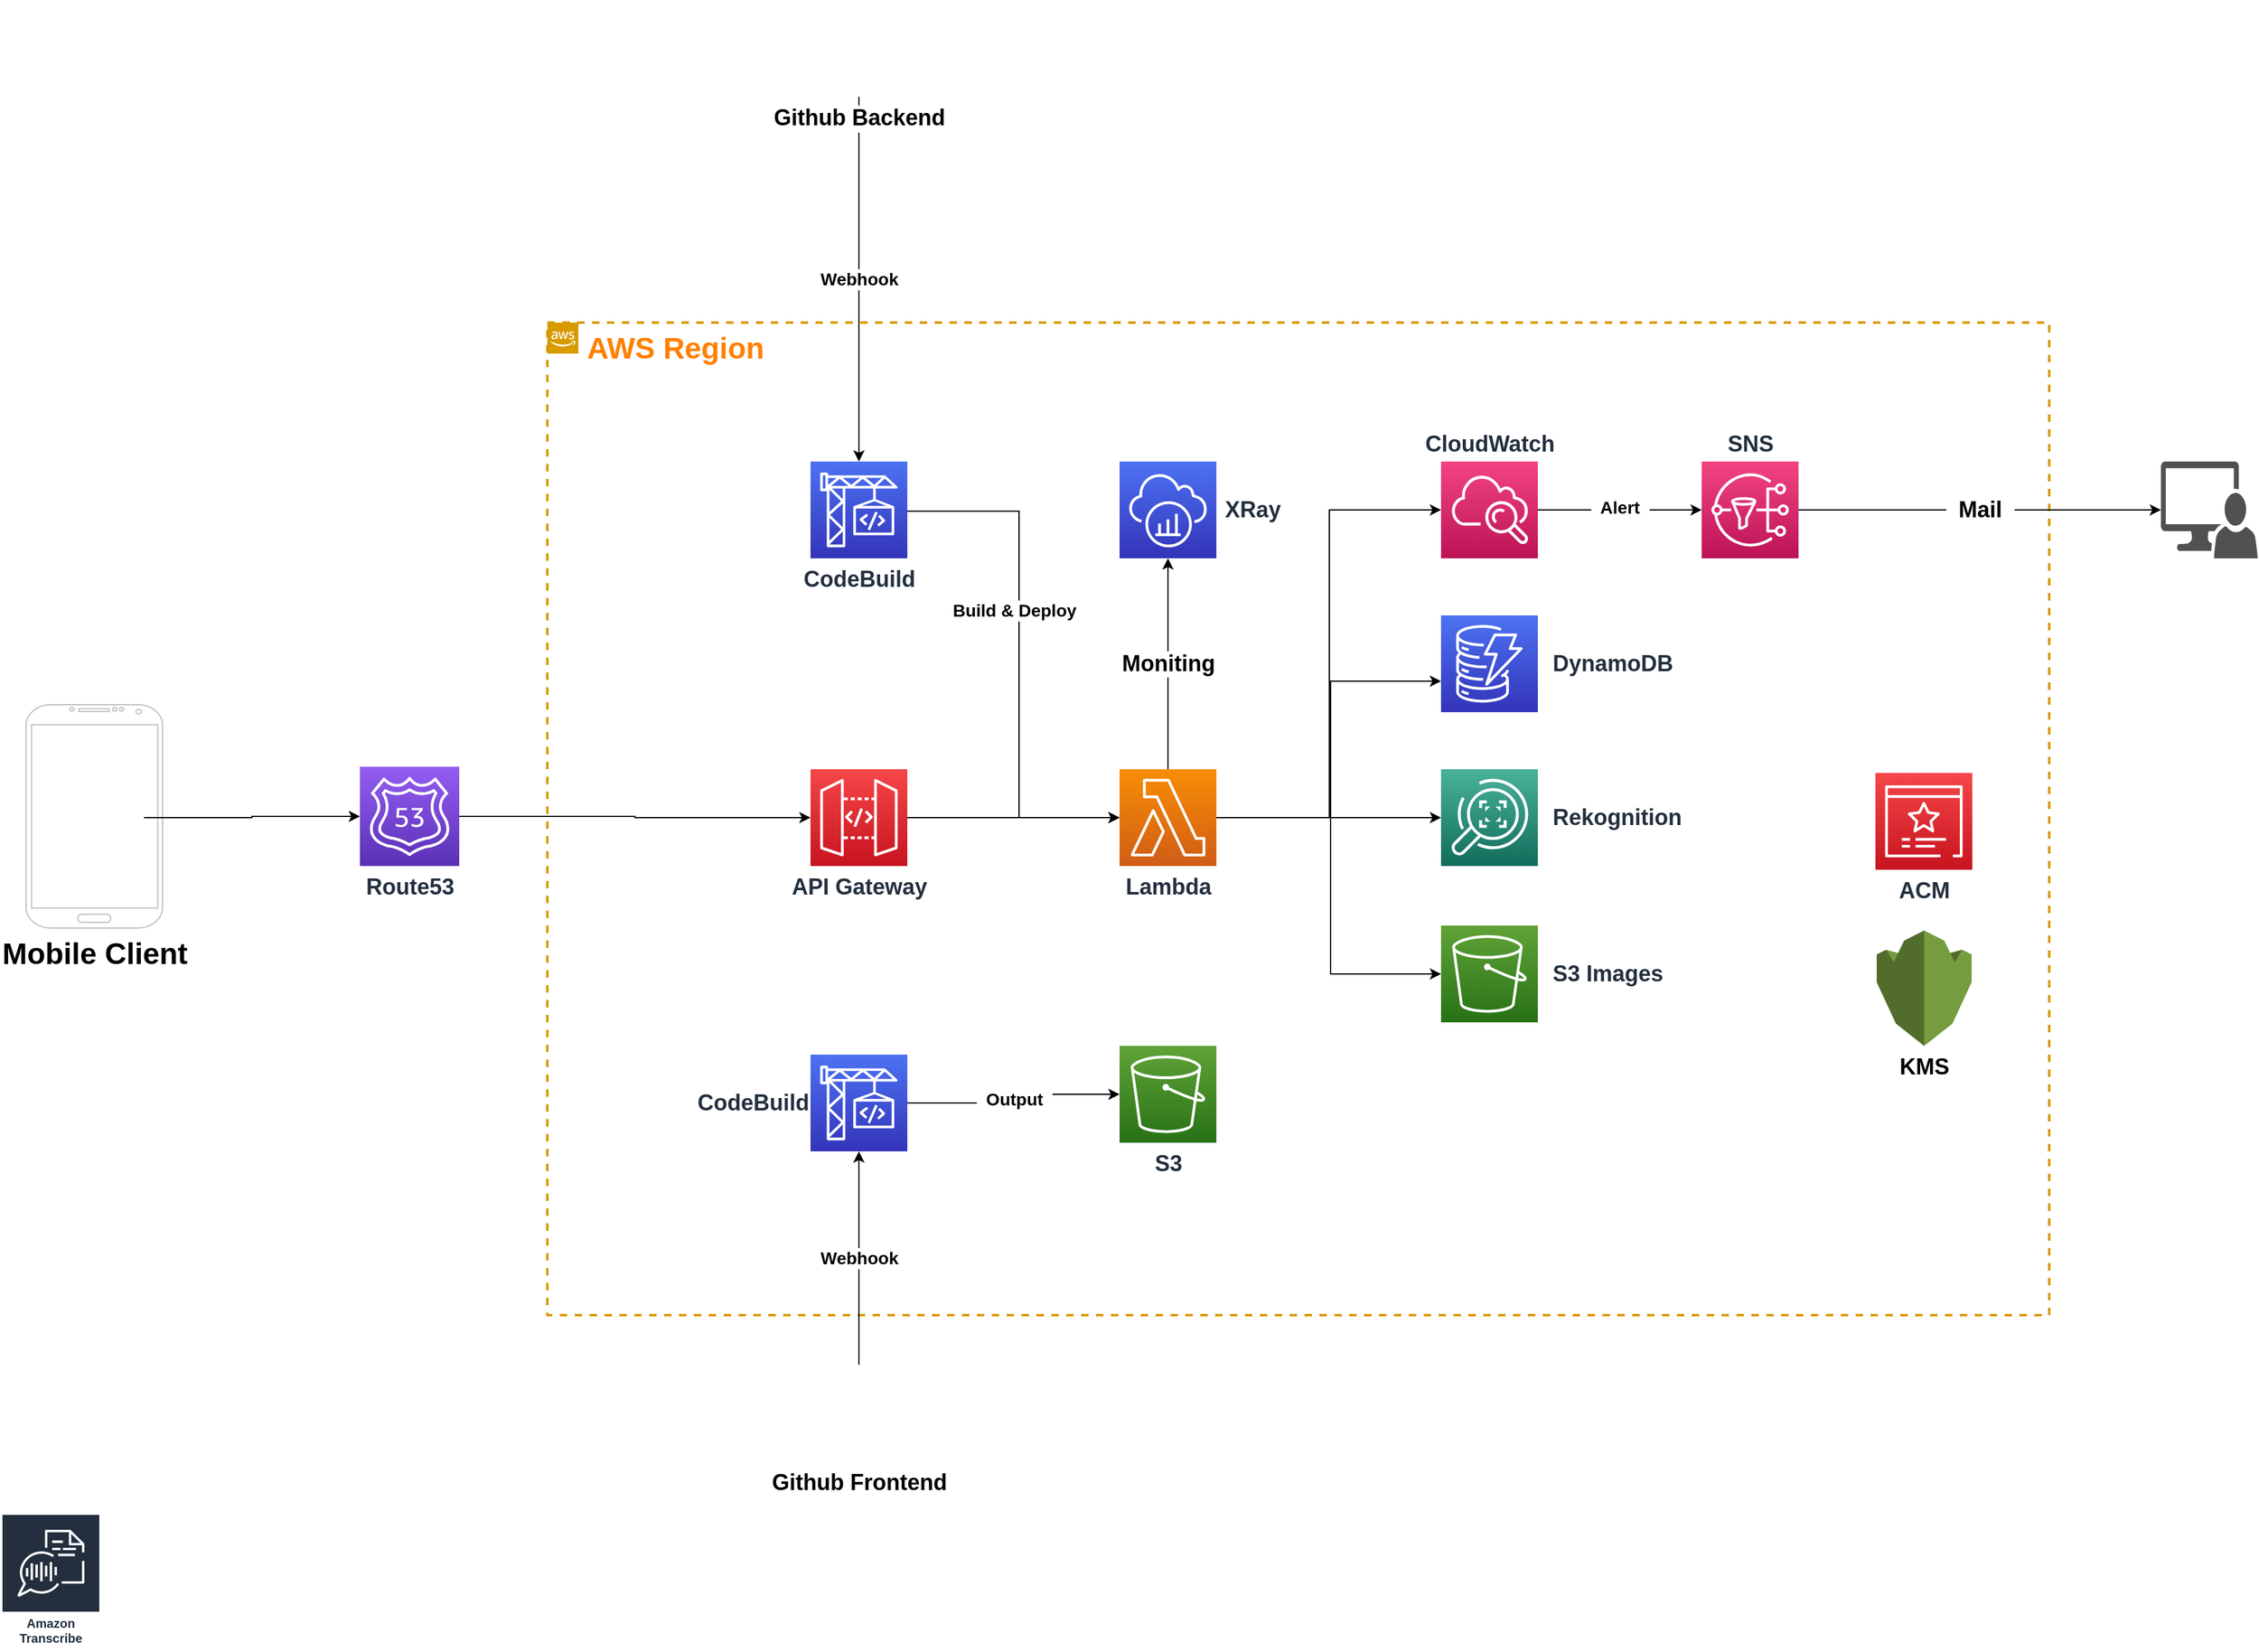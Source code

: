 <mxfile version="10.6.7" type="github"><diagram id="yBCVbLeDBcHkcQcWKIl3" name="Page-1"><mxGraphModel dx="3395" dy="2105" grid="1" gridSize="10" guides="1" tooltips="1" connect="1" arrows="1" fold="1" page="1" pageScale="1" pageWidth="1169" pageHeight="827" math="0" shadow="0"><root><mxCell id="0"/><mxCell id="1" parent="0"/><mxCell id="USmtRrXZU5JbKcmGLlPA-41" value="AWS Region" style="points=[[0,0],[0.25,0],[0.5,0],[0.75,0],[1,0],[1,0.25],[1,0.5],[1,0.75],[1,1],[0.75,1],[0.5,1],[0.25,1],[0,1],[0,0.75],[0,0.5],[0,0.25]];outlineConnect=0;html=1;whiteSpace=wrap;fontSize=24;fontStyle=1;shape=mxgraph.aws4.group;grIcon=mxgraph.aws4.group_aws_cloud_alt;strokeColor=#d79b00;fillColor=none;verticalAlign=top;align=left;spacingLeft=30;dashed=1;strokeWidth=2;fontColor=#FF8000;" vertex="1" parent="1"><mxGeometry x="110" y="-140" width="1210" height="800" as="geometry"/></mxCell><mxCell id="USmtRrXZU5JbKcmGLlPA-13" style="edgeStyle=orthogonalEdgeStyle;rounded=0;orthogonalLoop=1;jettySize=auto;html=1;" edge="1" parent="1" source="7p0B--uIeTFown_UXy9T-3" target="7p0B--uIeTFown_UXy9T-5"><mxGeometry relative="1" as="geometry"><Array as="points"><mxPoint x="741" y="259"/><mxPoint x="741" y="149"/></Array></mxGeometry></mxCell><mxCell id="USmtRrXZU5JbKcmGLlPA-15" value="Moniting" style="edgeStyle=orthogonalEdgeStyle;rounded=0;orthogonalLoop=1;jettySize=auto;html=1;fontStyle=1;fontSize=18;" edge="1" parent="1" source="7p0B--uIeTFown_UXy9T-3" target="USmtRrXZU5JbKcmGLlPA-14"><mxGeometry relative="1" as="geometry"/></mxCell><mxCell id="USmtRrXZU5JbKcmGLlPA-43" style="edgeStyle=orthogonalEdgeStyle;rounded=0;orthogonalLoop=1;jettySize=auto;html=1;fontSize=14;" edge="1" parent="1" source="7p0B--uIeTFown_UXy9T-3" target="USmtRrXZU5JbKcmGLlPA-42"><mxGeometry relative="1" as="geometry"><Array as="points"><mxPoint x="740" y="259"/><mxPoint x="740" y="11"/></Array></mxGeometry></mxCell><mxCell id="USmtRrXZU5JbKcmGLlPA-66" style="edgeStyle=orthogonalEdgeStyle;rounded=0;orthogonalLoop=1;jettySize=auto;html=1;fontSize=18;fontColor=#000000;" edge="1" parent="1" source="7p0B--uIeTFown_UXy9T-3" target="USmtRrXZU5JbKcmGLlPA-59"><mxGeometry relative="1" as="geometry"/></mxCell><mxCell id="USmtRrXZU5JbKcmGLlPA-67" style="edgeStyle=orthogonalEdgeStyle;rounded=0;orthogonalLoop=1;jettySize=auto;html=1;fontSize=18;fontColor=#000000;" edge="1" parent="1" source="7p0B--uIeTFown_UXy9T-3" target="USmtRrXZU5JbKcmGLlPA-60"><mxGeometry relative="1" as="geometry"><Array as="points"><mxPoint x="741" y="259"/><mxPoint x="741" y="385"/></Array></mxGeometry></mxCell><mxCell id="7p0B--uIeTFown_UXy9T-3" value="Lambda&lt;br style=&quot;font-size: 18px;&quot;&gt;" style="outlineConnect=0;fontColor=#232F3E;gradientColor=#F78E04;gradientDirection=north;fillColor=#D05C17;strokeColor=#ffffff;dashed=0;verticalLabelPosition=bottom;verticalAlign=top;align=center;html=1;fontSize=18;fontStyle=1;aspect=fixed;shape=mxgraph.aws4.resourceIcon;resIcon=mxgraph.aws4.lambda;" vertex="1" parent="1"><mxGeometry x="571" y="220" width="78" height="78" as="geometry"/></mxCell><mxCell id="USmtRrXZU5JbKcmGLlPA-12" style="edgeStyle=orthogonalEdgeStyle;rounded=0;orthogonalLoop=1;jettySize=auto;html=1;" edge="1" parent="1" source="7p0B--uIeTFown_UXy9T-4" target="7p0B--uIeTFown_UXy9T-3"><mxGeometry relative="1" as="geometry"/></mxCell><mxCell id="7p0B--uIeTFown_UXy9T-4" value="API Gateway&lt;br style=&quot;font-size: 18px;&quot;&gt;" style="outlineConnect=0;fontColor=#232F3E;gradientColor=#F54749;gradientDirection=north;fillColor=#C7131F;strokeColor=#ffffff;dashed=0;verticalLabelPosition=bottom;verticalAlign=top;align=center;html=1;fontSize=18;fontStyle=1;aspect=fixed;shape=mxgraph.aws4.resourceIcon;resIcon=mxgraph.aws4.api_gateway;" vertex="1" parent="1"><mxGeometry x="322" y="220" width="78" height="78" as="geometry"/></mxCell><mxCell id="7p0B--uIeTFown_UXy9T-5" value="&amp;nbsp; DynamoDB" style="outlineConnect=0;fontColor=#232F3E;gradientColor=#4D72F3;gradientDirection=north;fillColor=#3334B9;strokeColor=#ffffff;dashed=0;verticalLabelPosition=middle;verticalAlign=middle;align=left;html=1;fontSize=18;fontStyle=1;aspect=fixed;shape=mxgraph.aws4.resourceIcon;resIcon=mxgraph.aws4.dynamodb;labelPosition=right;" vertex="1" parent="1"><mxGeometry x="830" y="96" width="78" height="78" as="geometry"/></mxCell><mxCell id="USmtRrXZU5JbKcmGLlPA-29" value="&amp;nbsp; Webhook&amp;nbsp;&amp;nbsp;" style="edgeStyle=orthogonalEdgeStyle;rounded=0;orthogonalLoop=1;jettySize=auto;html=1;fontSize=14;fontStyle=1" edge="1" parent="1" source="USmtRrXZU5JbKcmGLlPA-2" target="USmtRrXZU5JbKcmGLlPA-3"><mxGeometry relative="1" as="geometry"/></mxCell><mxCell id="USmtRrXZU5JbKcmGLlPA-2" value="Github Backend" style="shape=image;html=1;verticalAlign=top;verticalLabelPosition=bottom;labelBackgroundColor=#ffffff;imageAspect=0;aspect=fixed;image=https://cdn0.iconfinder.com/data/icons/octicons/1024/mark-github-128.png;fontStyle=1;fontSize=18;" vertex="1" parent="1"><mxGeometry x="322" y="-400" width="78" height="78" as="geometry"/></mxCell><mxCell id="USmtRrXZU5JbKcmGLlPA-27" style="edgeStyle=orthogonalEdgeStyle;rounded=0;orthogonalLoop=1;jettySize=auto;html=1;fontSize=14;fontStyle=1" edge="1" parent="1" source="USmtRrXZU5JbKcmGLlPA-3" target="7p0B--uIeTFown_UXy9T-3"><mxGeometry relative="1" as="geometry"><Array as="points"><mxPoint x="490" y="12"/><mxPoint x="490" y="259"/></Array></mxGeometry></mxCell><mxCell id="USmtRrXZU5JbKcmGLlPA-28" value="&lt;b&gt;Build &amp;amp; Deploy&lt;/b&gt;" style="text;html=1;resizable=0;points=[];align=center;verticalAlign=middle;labelBackgroundColor=#ffffff;fontSize=14;" vertex="1" connectable="0" parent="USmtRrXZU5JbKcmGLlPA-27"><mxGeometry x="-0.189" y="-4" relative="1" as="geometry"><mxPoint as="offset"/></mxGeometry></mxCell><mxCell id="USmtRrXZU5JbKcmGLlPA-3" value="CodeBuild" style="outlineConnect=0;fontColor=#232F3E;gradientColor=#4D72F3;gradientDirection=north;fillColor=#3334B9;strokeColor=#ffffff;dashed=0;verticalLabelPosition=bottom;verticalAlign=top;align=center;html=1;fontSize=18;fontStyle=1;aspect=fixed;shape=mxgraph.aws4.resourceIcon;resIcon=mxgraph.aws4.codebuild;" vertex="1" parent="1"><mxGeometry x="322.0" y="-28" width="78" height="78" as="geometry"/></mxCell><mxCell id="USmtRrXZU5JbKcmGLlPA-11" style="edgeStyle=orthogonalEdgeStyle;rounded=0;orthogonalLoop=1;jettySize=auto;html=1;" edge="1" parent="1" source="USmtRrXZU5JbKcmGLlPA-8" target="7p0B--uIeTFown_UXy9T-4"><mxGeometry relative="1" as="geometry"/></mxCell><mxCell id="USmtRrXZU5JbKcmGLlPA-8" value="Route53" style="outlineConnect=0;fontColor=#232F3E;gradientColor=#945DF2;gradientDirection=north;fillColor=#5A30B5;strokeColor=#ffffff;dashed=0;verticalLabelPosition=bottom;verticalAlign=top;align=center;html=1;fontSize=18;fontStyle=1;aspect=fixed;shape=mxgraph.aws4.resourceIcon;resIcon=mxgraph.aws4.route_53;" vertex="1" parent="1"><mxGeometry x="-41" y="218" width="80" height="80" as="geometry"/></mxCell><mxCell id="USmtRrXZU5JbKcmGLlPA-9" value="" style="group;fontStyle=1;fontSize=24;" vertex="1" connectable="0" parent="1"><mxGeometry x="-310" y="168" width="110" height="180" as="geometry"/></mxCell><mxCell id="USmtRrXZU5JbKcmGLlPA-7" value="" style="group" vertex="1" connectable="0" parent="USmtRrXZU5JbKcmGLlPA-9"><mxGeometry width="110" height="180" as="geometry"/></mxCell><mxCell id="USmtRrXZU5JbKcmGLlPA-6" value="" style="group" vertex="1" connectable="0" parent="USmtRrXZU5JbKcmGLlPA-7"><mxGeometry width="110" height="180" as="geometry"/></mxCell><mxCell id="USmtRrXZU5JbKcmGLlPA-5" value="&lt;b&gt;&lt;font style=&quot;font-size: 24px&quot;&gt;Mobile Client&lt;/font&gt;&lt;/b&gt;" style="verticalLabelPosition=bottom;verticalAlign=top;html=1;shadow=0;dashed=0;strokeWidth=1;shape=mxgraph.android.phone2;fillColor=#ffffff;strokeColor=#c0c0c0;" vertex="1" parent="USmtRrXZU5JbKcmGLlPA-6"><mxGeometry width="110" height="180.0" as="geometry"/></mxCell><mxCell id="USmtRrXZU5JbKcmGLlPA-4" value="" style="shape=image;html=1;verticalAlign=top;verticalLabelPosition=bottom;labelBackgroundColor=#ffffff;imageAspect=0;aspect=fixed;image=https://cdn2.iconfinder.com/data/icons/designer-skills/128/react-128.png" vertex="1" parent="USmtRrXZU5JbKcmGLlPA-7"><mxGeometry x="15" y="51" width="80" height="80" as="geometry"/></mxCell><mxCell id="USmtRrXZU5JbKcmGLlPA-14" value="&amp;nbsp;XRay" style="outlineConnect=0;fontColor=#232F3E;gradientColor=#4D72F3;gradientDirection=north;fillColor=#3334B9;strokeColor=#ffffff;dashed=0;verticalLabelPosition=middle;verticalAlign=middle;align=left;html=1;fontSize=18;fontStyle=1;aspect=fixed;shape=mxgraph.aws4.resourceIcon;resIcon=mxgraph.aws4.xray;labelPosition=right;" vertex="1" parent="1"><mxGeometry x="571" y="-28.0" width="78" height="78" as="geometry"/></mxCell><mxCell id="USmtRrXZU5JbKcmGLlPA-33" value="&amp;nbsp; Webhook&amp;nbsp;&amp;nbsp;" style="edgeStyle=orthogonalEdgeStyle;rounded=0;orthogonalLoop=1;jettySize=auto;html=1;fontSize=14;fontStyle=1" edge="1" parent="1" source="USmtRrXZU5JbKcmGLlPA-31" target="USmtRrXZU5JbKcmGLlPA-32"><mxGeometry relative="1" as="geometry"/></mxCell><mxCell id="USmtRrXZU5JbKcmGLlPA-31" value="Github Frontend" style="shape=image;html=1;verticalAlign=top;verticalLabelPosition=bottom;labelBackgroundColor=#ffffff;imageAspect=0;aspect=fixed;image=https://cdn0.iconfinder.com/data/icons/octicons/1024/mark-github-128.png;fontStyle=1;fontSize=18;" vertex="1" parent="1"><mxGeometry x="322" y="700" width="78" height="78" as="geometry"/></mxCell><mxCell id="USmtRrXZU5JbKcmGLlPA-35" value="&amp;nbsp; Output&amp;nbsp;&amp;nbsp;" style="edgeStyle=orthogonalEdgeStyle;rounded=0;orthogonalLoop=1;jettySize=auto;html=1;fontSize=14;fontStyle=1" edge="1" parent="1" source="USmtRrXZU5JbKcmGLlPA-32" target="USmtRrXZU5JbKcmGLlPA-34"><mxGeometry relative="1" as="geometry"/></mxCell><mxCell id="USmtRrXZU5JbKcmGLlPA-32" value="&lt;font style=&quot;font-size: 18px;&quot;&gt;CodeBuild&lt;/font&gt;" style="outlineConnect=0;fontColor=#232F3E;gradientColor=#4D72F3;gradientDirection=north;fillColor=#3334B9;strokeColor=#ffffff;dashed=0;verticalLabelPosition=middle;verticalAlign=middle;align=right;html=1;fontSize=18;fontStyle=1;aspect=fixed;shape=mxgraph.aws4.resourceIcon;resIcon=mxgraph.aws4.codebuild;labelPosition=left;" vertex="1" parent="1"><mxGeometry x="322.0" y="450" width="78" height="78" as="geometry"/></mxCell><mxCell id="USmtRrXZU5JbKcmGLlPA-34" value="S3" style="outlineConnect=0;fontColor=#232F3E;gradientColor=#60A337;gradientDirection=north;fillColor=#277116;strokeColor=#ffffff;dashed=0;verticalLabelPosition=bottom;verticalAlign=top;align=center;html=1;fontSize=18;fontStyle=1;aspect=fixed;shape=mxgraph.aws4.resourceIcon;resIcon=mxgraph.aws4.s3;" vertex="1" parent="1"><mxGeometry x="571" y="443" width="78" height="78" as="geometry"/></mxCell><mxCell id="USmtRrXZU5JbKcmGLlPA-46" style="edgeStyle=orthogonalEdgeStyle;rounded=0;orthogonalLoop=1;jettySize=auto;html=1;fontSize=18;" edge="1" parent="1" source="USmtRrXZU5JbKcmGLlPA-42" target="USmtRrXZU5JbKcmGLlPA-45"><mxGeometry relative="1" as="geometry"/></mxCell><mxCell id="USmtRrXZU5JbKcmGLlPA-49" value="&amp;nbsp; Alert&amp;nbsp;&amp;nbsp;" style="text;html=1;resizable=0;points=[];align=center;verticalAlign=middle;labelBackgroundColor=#ffffff;fontSize=14;fontStyle=1" vertex="1" connectable="0" parent="USmtRrXZU5JbKcmGLlPA-46"><mxGeometry x="0.245" y="2" relative="1" as="geometry"><mxPoint x="-16" as="offset"/></mxGeometry></mxCell><mxCell id="USmtRrXZU5JbKcmGLlPA-42" value="CloudWatch" style="outlineConnect=0;fontColor=#232F3E;gradientColor=#F34482;gradientDirection=north;fillColor=#BC1356;strokeColor=#ffffff;dashed=0;verticalLabelPosition=top;verticalAlign=bottom;align=center;html=1;fontSize=18;fontStyle=1;aspect=fixed;shape=mxgraph.aws4.resourceIcon;resIcon=mxgraph.aws4.cloudwatch;labelPosition=center;" vertex="1" parent="1"><mxGeometry x="830" y="-28" width="78" height="78" as="geometry"/></mxCell><mxCell id="USmtRrXZU5JbKcmGLlPA-48" value="&amp;nbsp; Mail&amp;nbsp;&amp;nbsp;" style="edgeStyle=orthogonalEdgeStyle;rounded=0;orthogonalLoop=1;jettySize=auto;html=1;fontSize=18;fontStyle=1" edge="1" parent="1" source="USmtRrXZU5JbKcmGLlPA-45" target="USmtRrXZU5JbKcmGLlPA-47"><mxGeometry relative="1" as="geometry"/></mxCell><mxCell id="USmtRrXZU5JbKcmGLlPA-45" value="SNS" style="outlineConnect=0;fontColor=#232F3E;gradientColor=#F34482;gradientDirection=north;fillColor=#BC1356;strokeColor=#ffffff;dashed=0;verticalLabelPosition=top;verticalAlign=bottom;align=center;html=1;fontSize=18;fontStyle=1;aspect=fixed;shape=mxgraph.aws4.resourceIcon;resIcon=mxgraph.aws4.sns;labelPosition=center;" vertex="1" parent="1"><mxGeometry x="1040" y="-28" width="78" height="78" as="geometry"/></mxCell><mxCell id="USmtRrXZU5JbKcmGLlPA-47" value="" style="shadow=0;dashed=0;html=1;labelPosition=center;verticalLabelPosition=bottom;verticalAlign=top;align=center;strokeColor=none;shape=mxgraph.mscae.system_center.admin_console;fillColor=#515151;strokeColor=none;pointerEvents=1;fontSize=18;" vertex="1" parent="1"><mxGeometry x="1410" y="-28" width="78" height="78" as="geometry"/></mxCell><mxCell id="USmtRrXZU5JbKcmGLlPA-57" value="ACM" style="outlineConnect=0;fontColor=#232F3E;gradientColor=#F54749;gradientDirection=north;fillColor=#C7131F;strokeColor=#ffffff;dashed=0;verticalLabelPosition=bottom;verticalAlign=top;align=center;html=1;fontSize=18;fontStyle=1;aspect=fixed;shape=mxgraph.aws4.resourceIcon;resIcon=mxgraph.aws4.certificate_manager_3;" vertex="1" parent="1"><mxGeometry x="1180" y="223" width="78" height="78" as="geometry"/></mxCell><mxCell id="USmtRrXZU5JbKcmGLlPA-58" value="KMS" style="outlineConnect=0;dashed=0;verticalLabelPosition=bottom;verticalAlign=top;align=center;html=1;shape=mxgraph.aws3.kms;fillColor=#759C3E;gradientColor=none;strokeWidth=2;fontSize=18;fontColor=#000000;fontStyle=1" vertex="1" parent="1"><mxGeometry x="1181" y="350" width="76.5" height="93" as="geometry"/></mxCell><mxCell id="USmtRrXZU5JbKcmGLlPA-59" value="&amp;nbsp; Rekognition" style="outlineConnect=0;fontColor=#232F3E;gradientColor=#4AB29A;gradientDirection=north;fillColor=#116D5B;strokeColor=#ffffff;dashed=0;verticalLabelPosition=middle;verticalAlign=middle;align=left;html=1;fontSize=18;fontStyle=1;aspect=fixed;shape=mxgraph.aws4.resourceIcon;resIcon=mxgraph.aws4.rekognition;labelPosition=right;" vertex="1" parent="1"><mxGeometry x="830" y="220" width="78" height="78" as="geometry"/></mxCell><mxCell id="USmtRrXZU5JbKcmGLlPA-60" value="&amp;nbsp; S3 Images" style="outlineConnect=0;fontColor=#232F3E;gradientColor=#60A337;gradientDirection=north;fillColor=#277116;strokeColor=#ffffff;dashed=0;verticalLabelPosition=middle;verticalAlign=middle;align=left;html=1;fontSize=18;fontStyle=1;aspect=fixed;shape=mxgraph.aws4.resourceIcon;resIcon=mxgraph.aws4.s3;labelPosition=right;" vertex="1" parent="1"><mxGeometry x="830" y="346" width="78" height="78" as="geometry"/></mxCell><mxCell id="USmtRrXZU5JbKcmGLlPA-65" style="edgeStyle=orthogonalEdgeStyle;rounded=0;orthogonalLoop=1;jettySize=auto;html=1;fontSize=18;fontColor=#000000;" edge="1" parent="1" source="USmtRrXZU5JbKcmGLlPA-4" target="USmtRrXZU5JbKcmGLlPA-8"><mxGeometry relative="1" as="geometry"/></mxCell><mxCell id="USmtRrXZU5JbKcmGLlPA-68" value="Amazon Transcribe" style="outlineConnect=0;fontColor=#232F3E;gradientColor=none;strokeColor=#ffffff;fillColor=#232F3E;dashed=0;verticalLabelPosition=middle;verticalAlign=bottom;align=center;html=1;whiteSpace=wrap;fontSize=10;fontStyle=1;spacing=3;shape=mxgraph.aws4.productIcon;prIcon=mxgraph.aws4.transcribe;" vertex="1" parent="1"><mxGeometry x="-330" y="820" width="80" height="110" as="geometry"/></mxCell></root></mxGraphModel></diagram></mxfile>